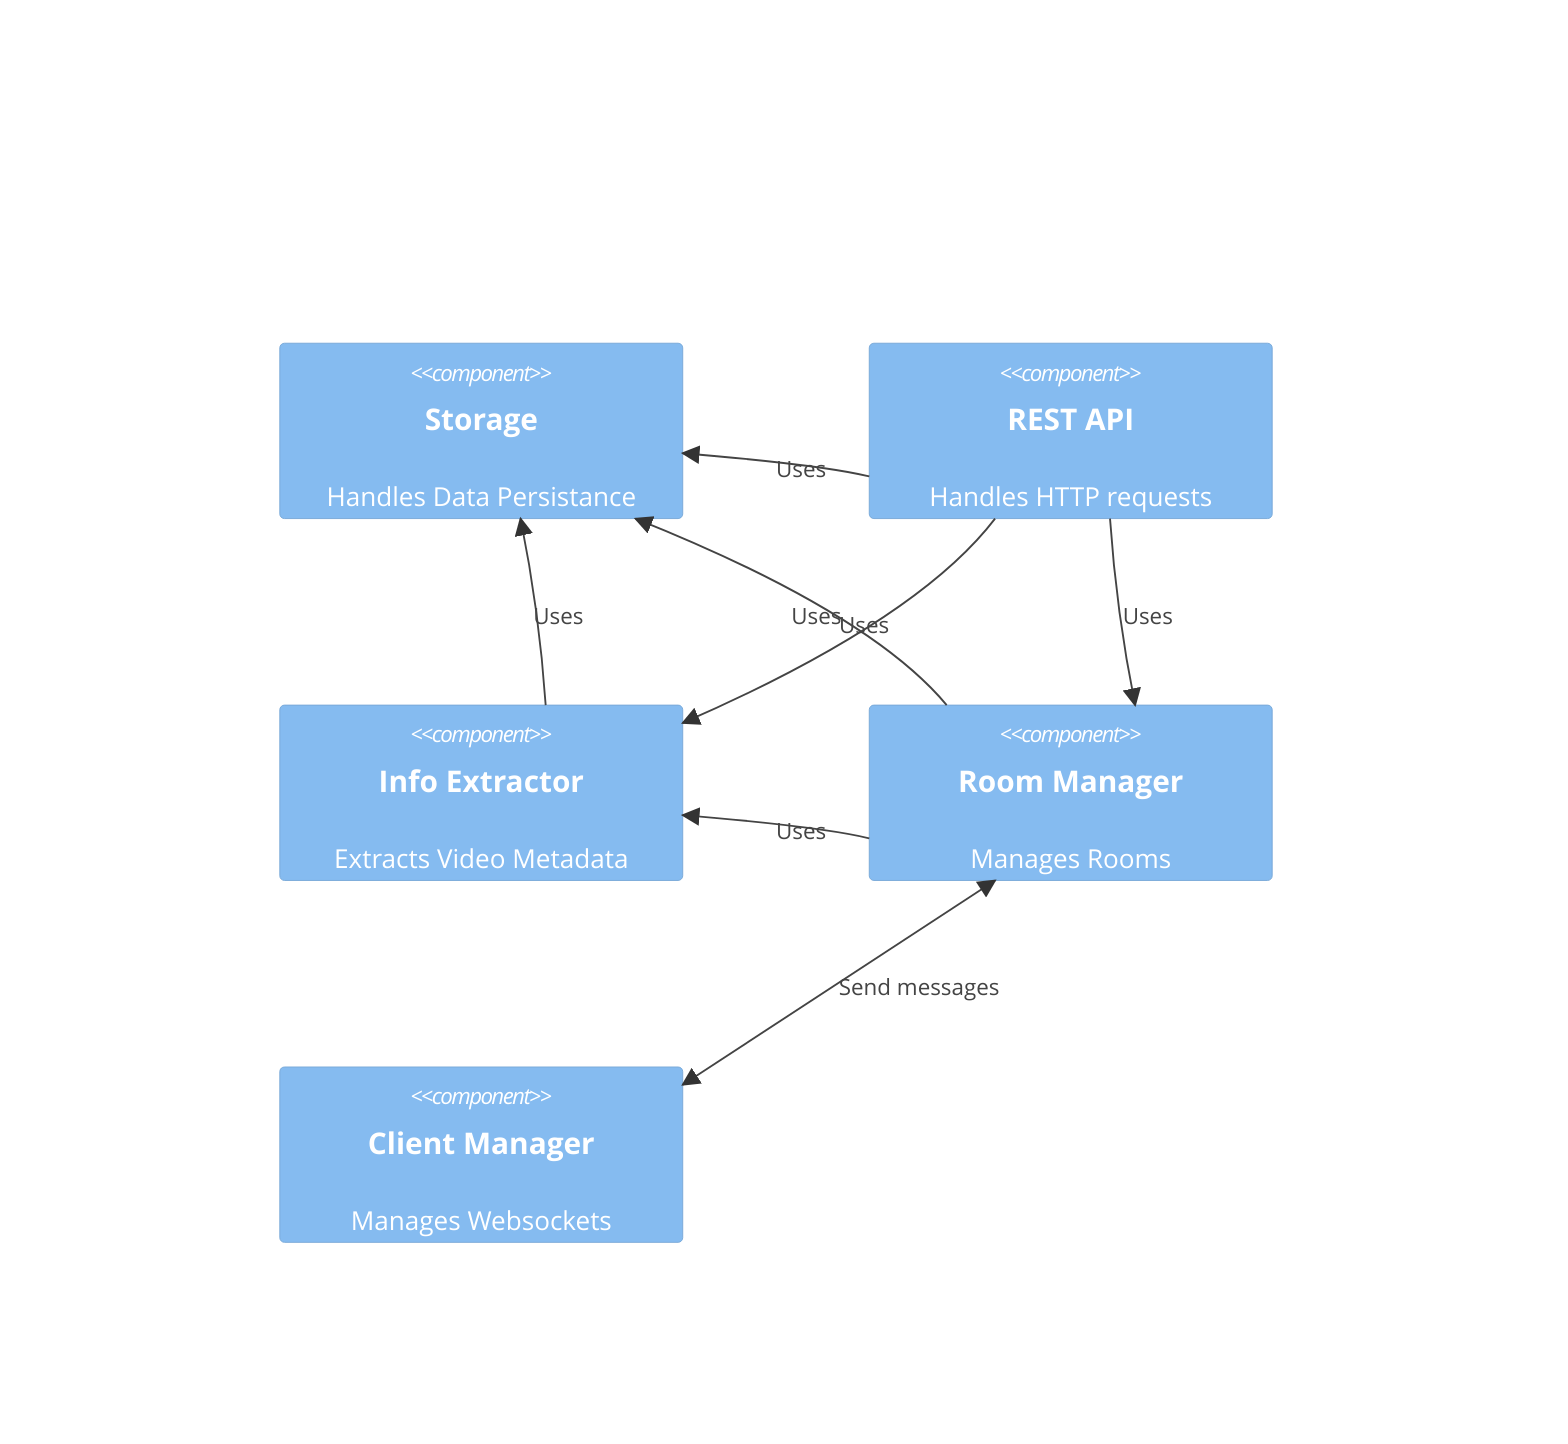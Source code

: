 C4Component
    Component(storage, "Storage", "", "Handles Data Persistance")
    Component(api, "REST API", "", "Handles HTTP requests")
    Component(infoext, "Info Extractor", "", "Extracts Video Metadata")
    Component(roomman, "Room Manager", "", "Manages Rooms")
    Component(clientman, "Client Manager", "", "Manages Websockets")

    BiRel(roomman, clientman, "Send messages")
    Rel(api, roomman, "Uses")
    Rel(roomman, infoext, "Uses")
    Rel(api, storage, "Uses")
    Rel(api, infoext, "Uses")
    Rel(roomman, storage, "Uses")
    Rel(infoext, storage, "Uses")

    UpdateLayoutConfig($c4ShapeInRow="2", $c4BoundaryInRow="1")